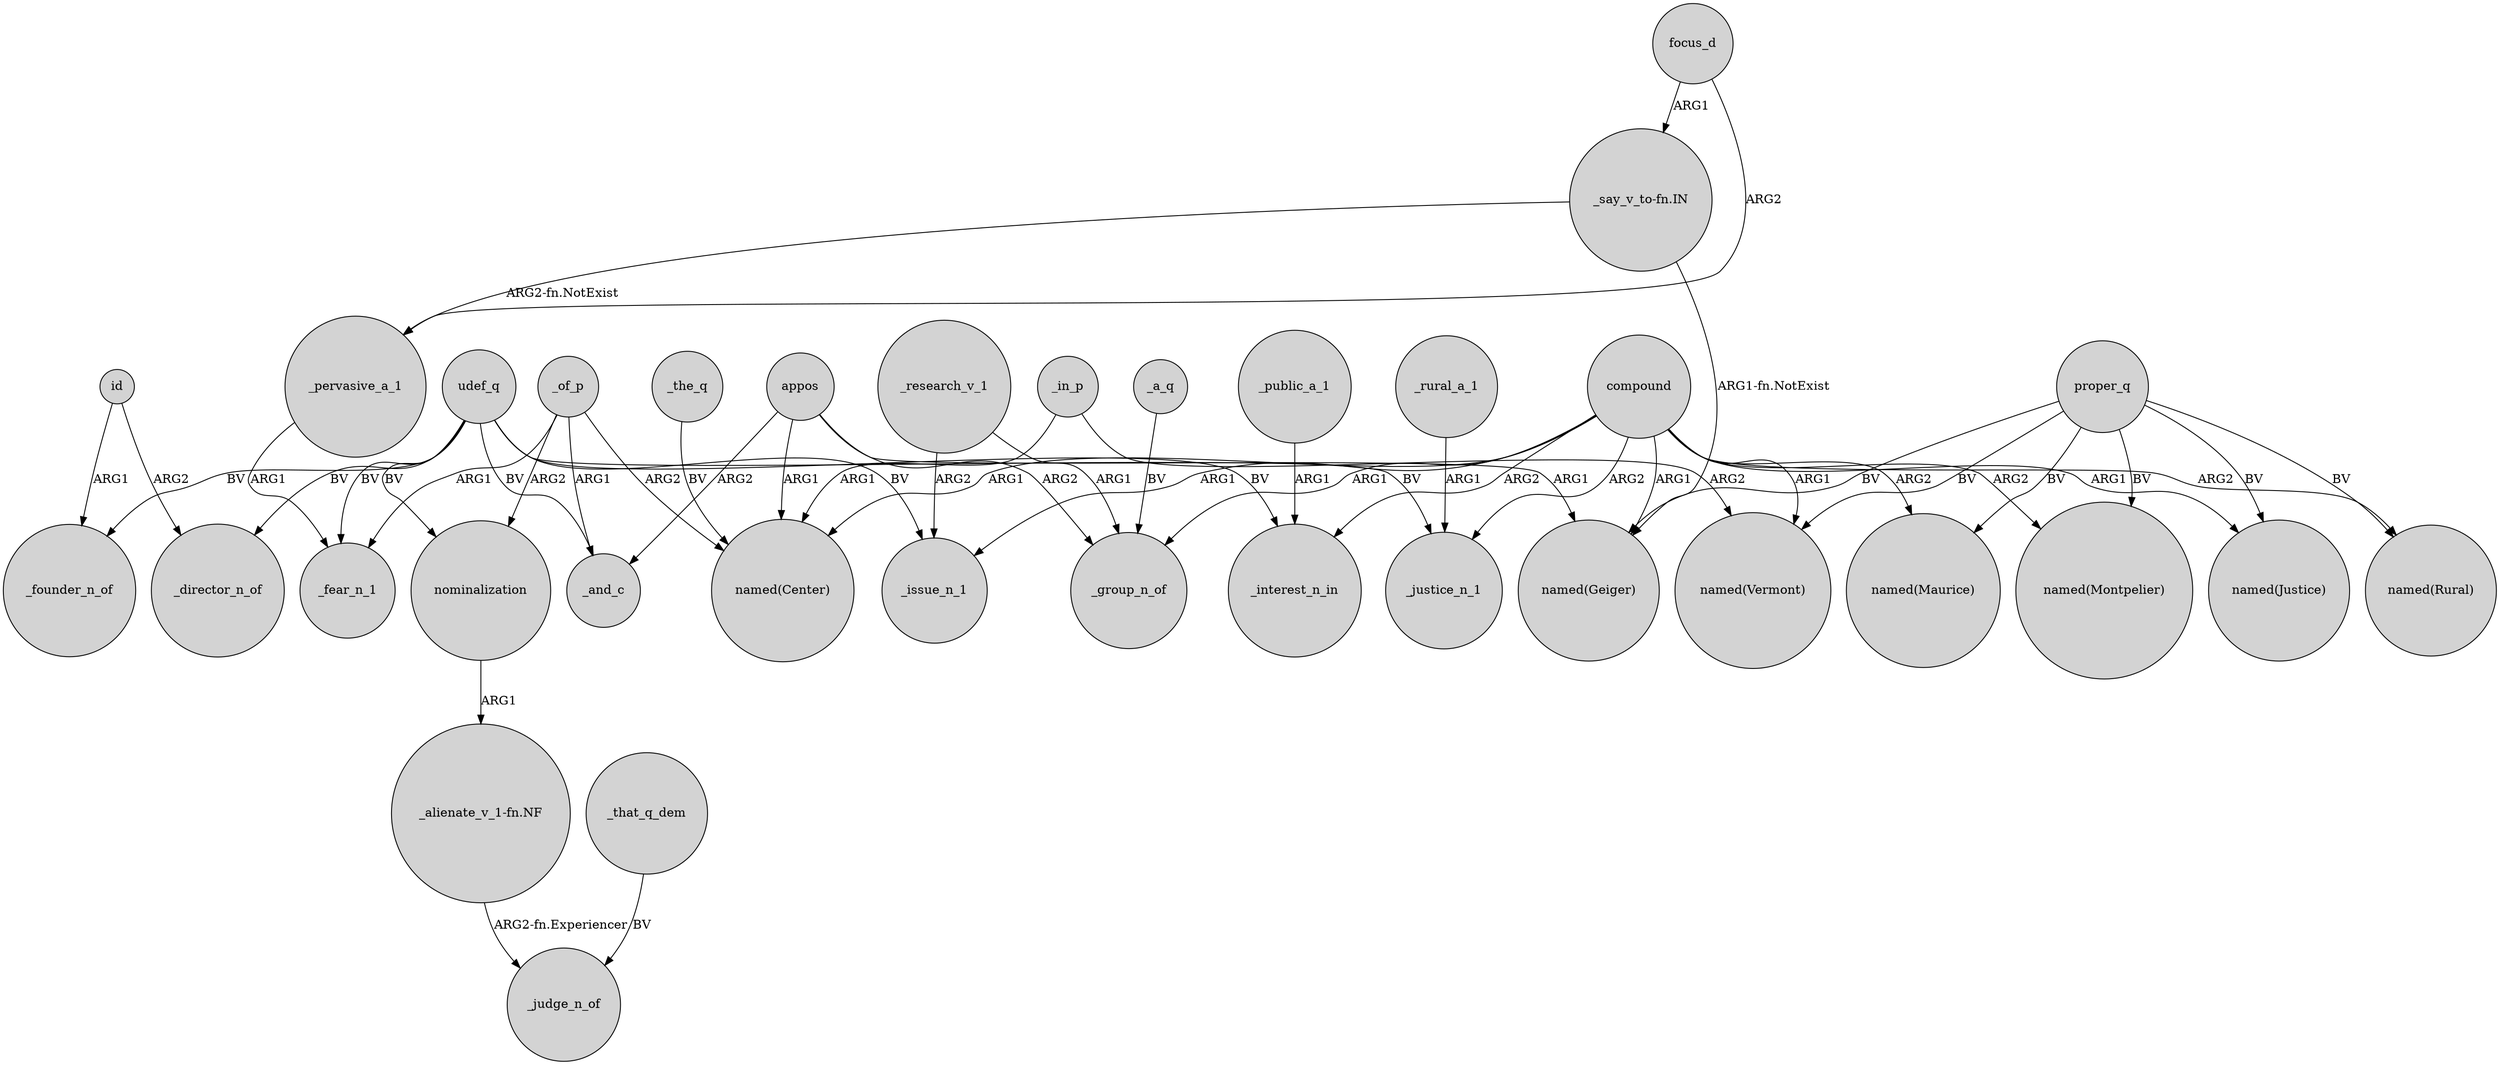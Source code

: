 digraph {
	node [shape=circle style=filled]
	_in_p -> "named(Vermont)" [label=ARG2]
	"_alienate_v_1-fn.NF" -> _judge_n_of [label="ARG2-fn.Experiencer"]
	compound -> "named(Geiger)" [label=ARG1]
	compound -> "named(Rural)" [label=ARG2]
	_of_p -> "named(Center)" [label=ARG2]
	_of_p -> _fear_n_1 [label=ARG1]
	compound -> "named(Vermont)" [label=ARG1]
	id -> _director_n_of [label=ARG2]
	_research_v_1 -> _group_n_of [label=ARG1]
	appos -> "named(Center)" [label=ARG1]
	_research_v_1 -> _issue_n_1 [label=ARG2]
	udef_q -> _founder_n_of [label=BV]
	compound -> "named(Maurice)" [label=ARG2]
	focus_d -> _pervasive_a_1 [label=ARG2]
	proper_q -> "named(Vermont)" [label=BV]
	udef_q -> _interest_n_in [label=BV]
	proper_q -> "named(Maurice)" [label=BV]
	nominalization -> "_alienate_v_1-fn.NF" [label=ARG1]
	compound -> "named(Montpelier)" [label=ARG2]
	compound -> _interest_n_in [label=ARG2]
	udef_q -> _fear_n_1 [label=BV]
	_pervasive_a_1 -> _fear_n_1 [label=ARG1]
	_rural_a_1 -> _justice_n_1 [label=ARG1]
	_that_q_dem -> _judge_n_of [label=BV]
	_public_a_1 -> _interest_n_in [label=ARG1]
	proper_q -> "named(Rural)" [label=BV]
	appos -> _and_c [label=ARG2]
	proper_q -> "named(Justice)" [label=BV]
	_of_p -> nominalization [label=ARG2]
	id -> _founder_n_of [label=ARG1]
	appos -> _group_n_of [label=ARG2]
	_the_q -> "named(Center)" [label=BV]
	compound -> "named(Justice)" [label=ARG1]
	udef_q -> _issue_n_1 [label=BV]
	_of_p -> _and_c [label=ARG1]
	udef_q -> nominalization [label=BV]
	compound -> _issue_n_1 [label=ARG1]
	proper_q -> "named(Geiger)" [label=BV]
	"_say_v_to-fn.IN" -> _pervasive_a_1 [label="ARG2-fn.NotExist"]
	udef_q -> _justice_n_1 [label=BV]
	proper_q -> "named(Montpelier)" [label=BV]
	compound -> _justice_n_1 [label=ARG2]
	_a_q -> _group_n_of [label=BV]
	compound -> "named(Center)" [label=ARG1]
	appos -> "named(Geiger)" [label=ARG1]
	udef_q -> _and_c [label=BV]
	_in_p -> "named(Center)" [label=ARG1]
	compound -> _group_n_of [label=ARG1]
	udef_q -> _director_n_of [label=BV]
	focus_d -> "_say_v_to-fn.IN" [label=ARG1]
	"_say_v_to-fn.IN" -> "named(Geiger)" [label="ARG1-fn.NotExist"]
}
